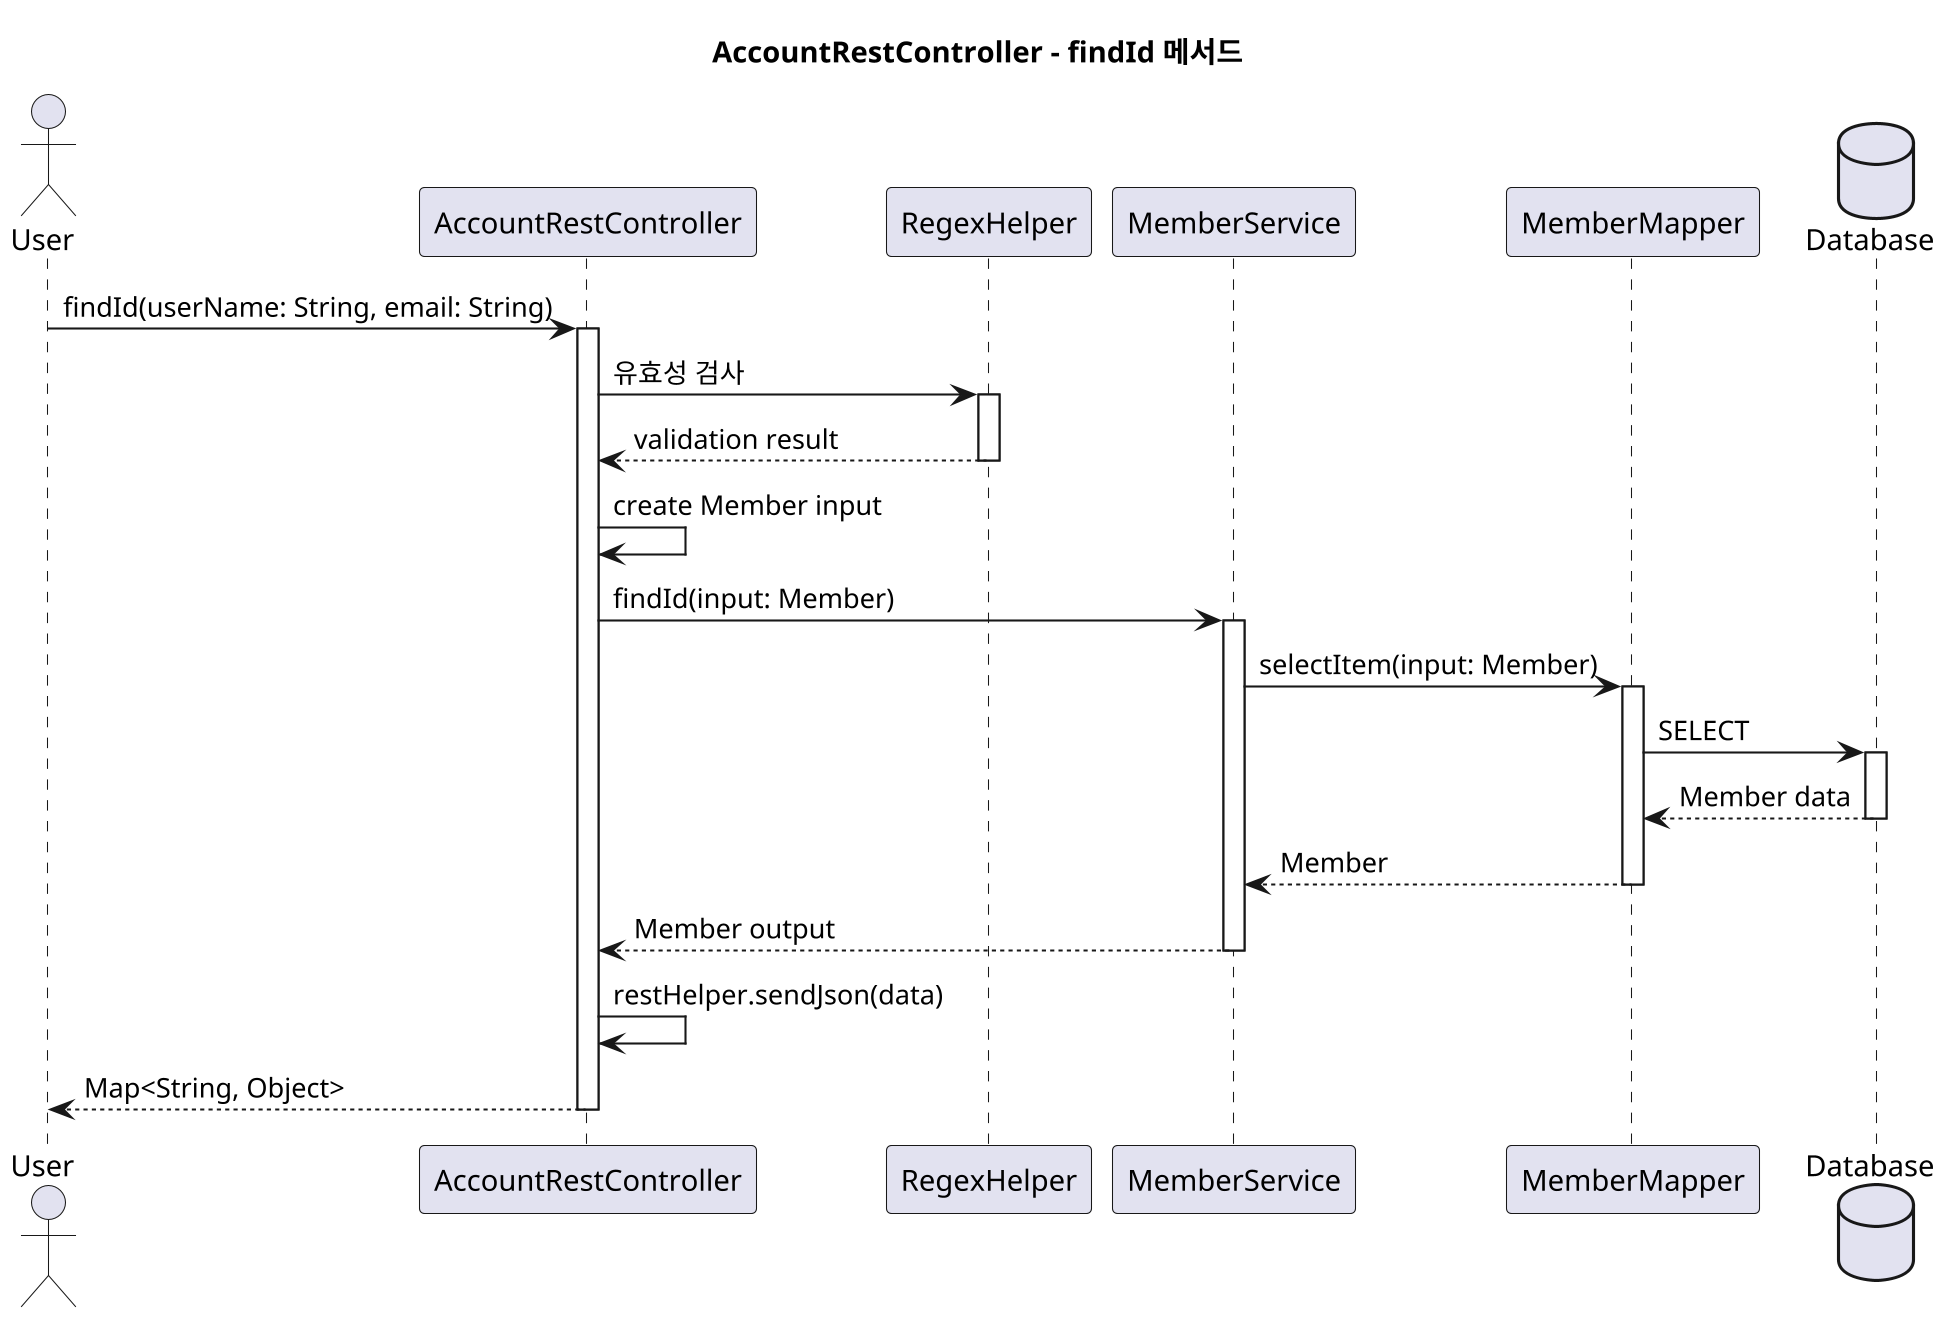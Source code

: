 @startuml
skinparam dpi 200
title AccountRestController - findId 메서드

actor User
participant "AccountRestController" as Controller
participant "RegexHelper" as Helper
participant "MemberService" as Service
participant "MemberMapper" as Mapper
database "Database" as DB

User -> Controller: findId(userName: String, email: String)
activate Controller

Controller -> Helper: 유효성 검사
activate Helper
Helper --> Controller: validation result
deactivate Helper

Controller -> Controller: create Member input
Controller -> Service: findId(input: Member)
activate Service

Service -> Mapper: selectItem(input: Member)
activate Mapper
Mapper -> DB: SELECT
activate DB
DB --> Mapper: Member data
deactivate DB
Mapper --> Service: Member
deactivate Mapper

Service --> Controller: Member output
deactivate Service

Controller -> Controller: restHelper.sendJson(data)
Controller --> User: Map<String, Object>
deactivate Controller

@enduml